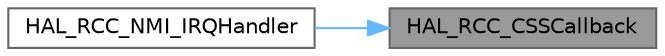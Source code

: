 digraph "HAL_RCC_CSSCallback"
{
 // LATEX_PDF_SIZE
  bgcolor="transparent";
  edge [fontname=Helvetica,fontsize=10,labelfontname=Helvetica,labelfontsize=10];
  node [fontname=Helvetica,fontsize=10,shape=box,height=0.2,width=0.4];
  rankdir="RL";
  Node1 [id="Node000001",label="HAL_RCC_CSSCallback",height=0.2,width=0.4,color="gray40", fillcolor="grey60", style="filled", fontcolor="black",tooltip="RCC Clock Security System interrupt callback."];
  Node1 -> Node2 [id="edge1_Node000001_Node000002",dir="back",color="steelblue1",style="solid",tooltip=" "];
  Node2 [id="Node000002",label="HAL_RCC_NMI_IRQHandler",height=0.2,width=0.4,color="grey40", fillcolor="white", style="filled",URL="$group___r_c_c___exported___functions___group2.html#ga0c124cf403362750513cae7fb6e6b195",tooltip="This function handles the RCC CSS interrupt request."];
}
